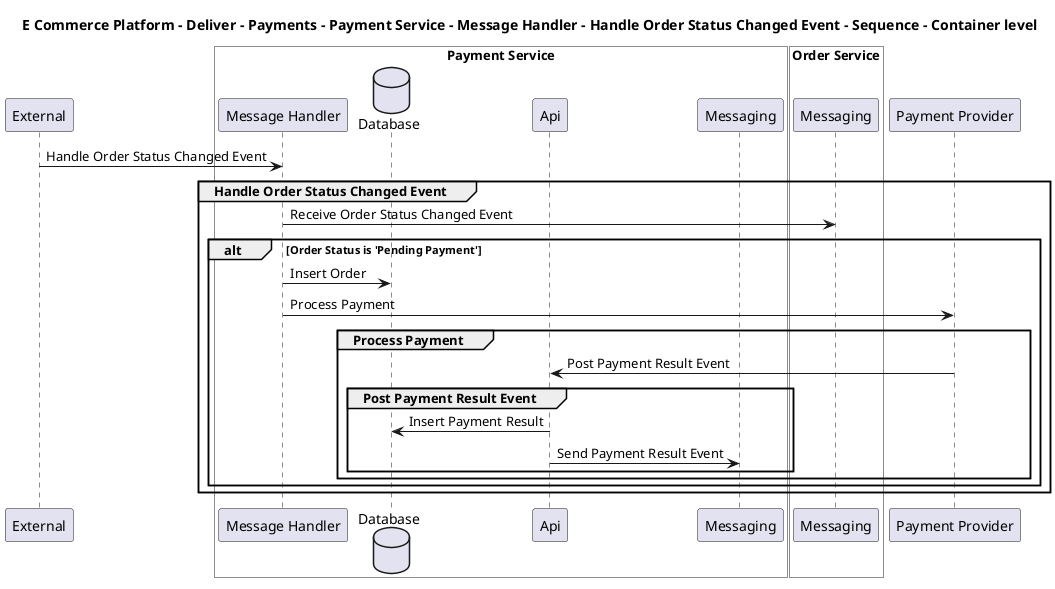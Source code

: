 @startuml

title E Commerce Platform - Deliver - Payments - Payment Service - Message Handler - Handle Order Status Changed Event - Sequence - Container level

participant "External" as C4InterFlow.SoftwareSystems.ExternalSystem

box "Payment Service" #White
    participant "Message Handler" as ECommercePlatform.Deliver.Payments.SoftwareSystems.PaymentService.Containers.MessageHandler
    database "Database" as ECommercePlatform.Deliver.Payments.SoftwareSystems.PaymentService.Containers.Database
    participant "Api" as ECommercePlatform.Deliver.Payments.SoftwareSystems.PaymentService.Containers.Api
    participant "Messaging" as ECommercePlatform.Deliver.Payments.SoftwareSystems.PaymentService.Containers.Messaging
end box


box "Order Service" #White
    participant "Messaging" as ECommercePlatform.GenerateDemand.OrderManagement.SoftwareSystems.OrderService.Containers.Messaging
end box

participant "Payment Provider" as ECommercePlatform.Deliver.Payments.SoftwareSystems.PaymentProvider

C4InterFlow.SoftwareSystems.ExternalSystem -> ECommercePlatform.Deliver.Payments.SoftwareSystems.PaymentService.Containers.MessageHandler : Handle Order Status Changed Event
group Handle Order Status Changed Event
ECommercePlatform.Deliver.Payments.SoftwareSystems.PaymentService.Containers.MessageHandler -> ECommercePlatform.GenerateDemand.OrderManagement.SoftwareSystems.OrderService.Containers.Messaging : Receive Order Status Changed Event
alt Order Status is 'Pending Payment'
ECommercePlatform.Deliver.Payments.SoftwareSystems.PaymentService.Containers.MessageHandler -> ECommercePlatform.Deliver.Payments.SoftwareSystems.PaymentService.Containers.Database : Insert Order
ECommercePlatform.Deliver.Payments.SoftwareSystems.PaymentService.Containers.MessageHandler -> ECommercePlatform.Deliver.Payments.SoftwareSystems.PaymentProvider : Process Payment
group Process Payment
ECommercePlatform.Deliver.Payments.SoftwareSystems.PaymentProvider -> ECommercePlatform.Deliver.Payments.SoftwareSystems.PaymentService.Containers.Api : Post Payment Result Event
group Post Payment Result Event
ECommercePlatform.Deliver.Payments.SoftwareSystems.PaymentService.Containers.Api -> ECommercePlatform.Deliver.Payments.SoftwareSystems.PaymentService.Containers.Database : Insert Payment Result
ECommercePlatform.Deliver.Payments.SoftwareSystems.PaymentService.Containers.Api -> ECommercePlatform.Deliver.Payments.SoftwareSystems.PaymentService.Containers.Messaging : Send Payment Result Event
end
end
end
end


@enduml
